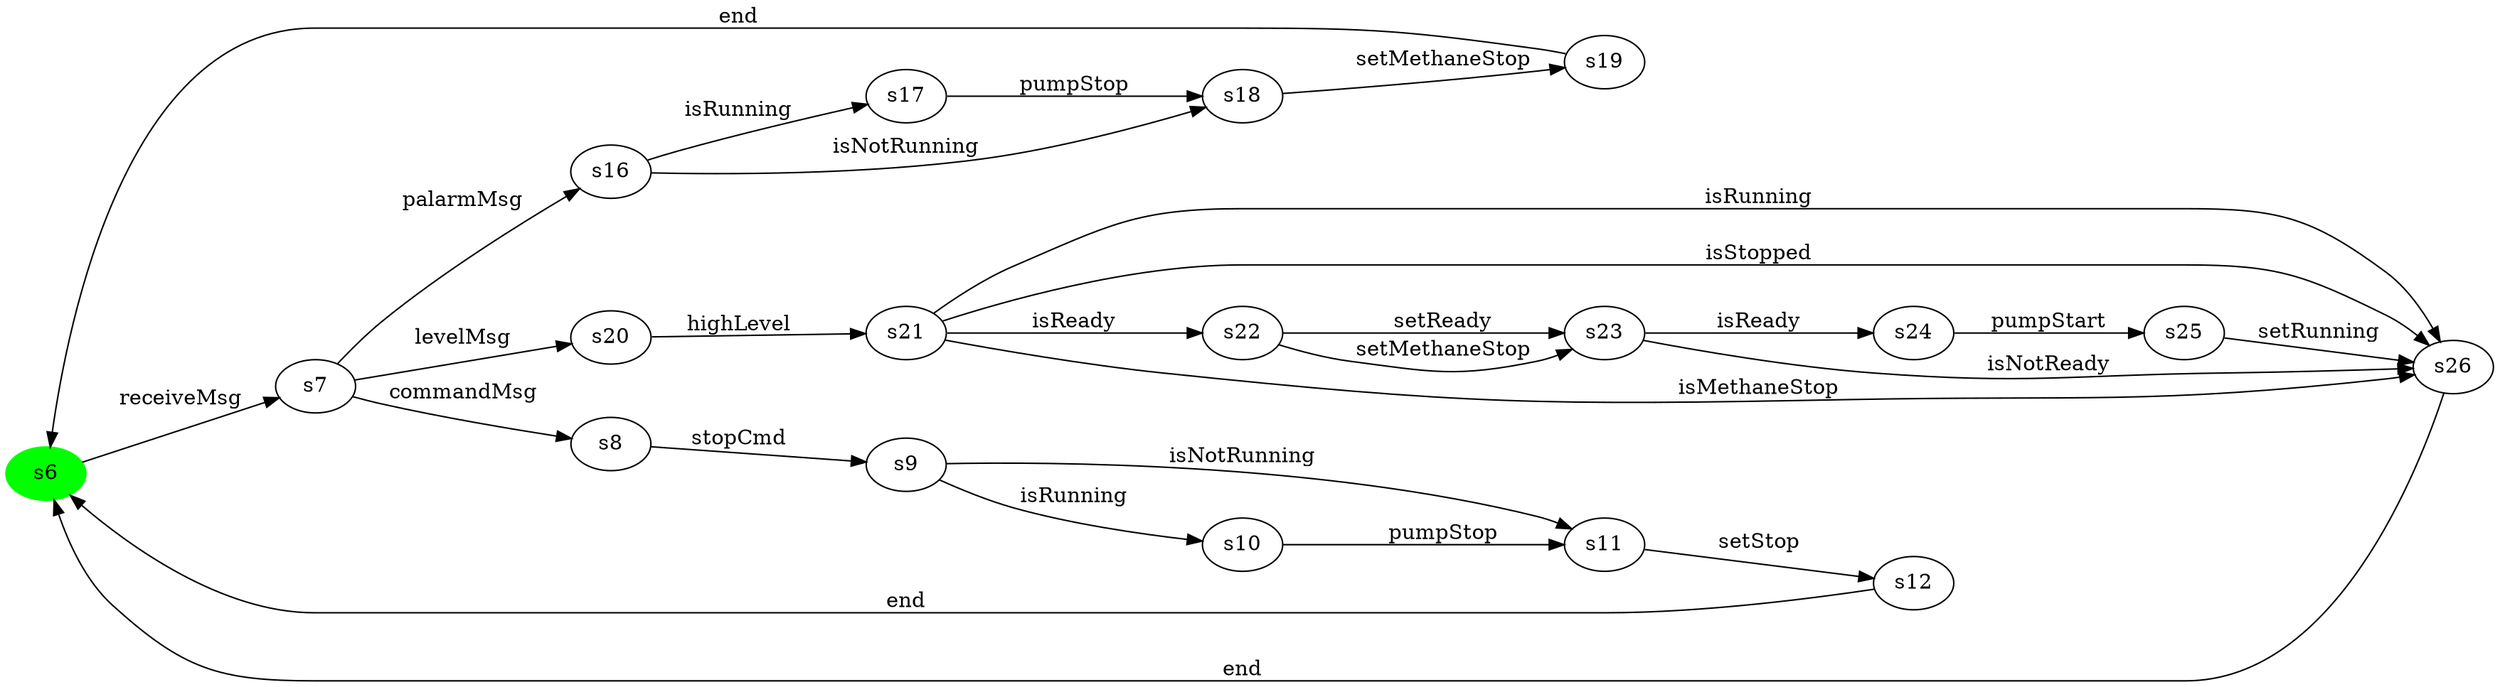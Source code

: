 digraph G {
rankdir=LR;
state0[ label = "s6", style=filled, color=green ];
state0 -> state1 [ label=" receiveMsg " ];
state1 [ label = "s7" ];
state1 -> state2 [ label=" palarmMsg " ];
state1 -> state3 [ label=" levelMsg " ];
state1 -> state4 [ label=" commandMsg " ];
state4 [ label = "s8" ];
state4 -> state5 [ label=" stopCmd " ];
state5 [ label = "s9" ];
state5 -> state6 [ label=" isRunning " ];
state5 -> state7 [ label=" isNotRunning " ];
state3 [ label = "s20" ];
state3 -> state8 [ label=" highLevel " ];
state7 [ label = "s11" ];
state7 -> state9 [ label=" setStop " ];
state10 [ label = "s22" ];
state10 -> state11 [ label=" setReady " ];
state10 -> state11 [ label=" setMethaneStop " ];
state6 [ label = "s10" ];
state6 -> state7 [ label=" pumpStop " ];
state8 [ label = "s21" ];
state8 -> state12 [ label=" isMethaneStop " ];
state8 -> state12 [ label=" isStopped " ];
state8 -> state12 [ label=" isRunning " ];
state8 -> state10 [ label=" isReady " ];
state13 [ label = "s24" ];
state13 -> state14 [ label=" pumpStart " ];
state9 [ label = "s12" ];
state9 -> state0 [ label=" end " ];
state11 [ label = "s23" ];
state11 -> state12 [ label=" isNotReady " ];
state11 -> state13 [ label=" isReady " ];
state12 [ label = "s26" ];
state12 -> state0 [ label=" end " ];
state14 [ label = "s25" ];
state14 -> state12 [ label=" setRunning " ];
state15 [ label = "s17" ];
state15 -> state16 [ label=" pumpStop " ];
state2 [ label = "s16" ];
state2 -> state16 [ label=" isNotRunning " ];
state2 -> state15 [ label=" isRunning " ];
state17 [ label = "s19" ];
state17 -> state0 [ label=" end " ];
state16 [ label = "s18" ];
state16 -> state17 [ label=" setMethaneStop " ];
}
